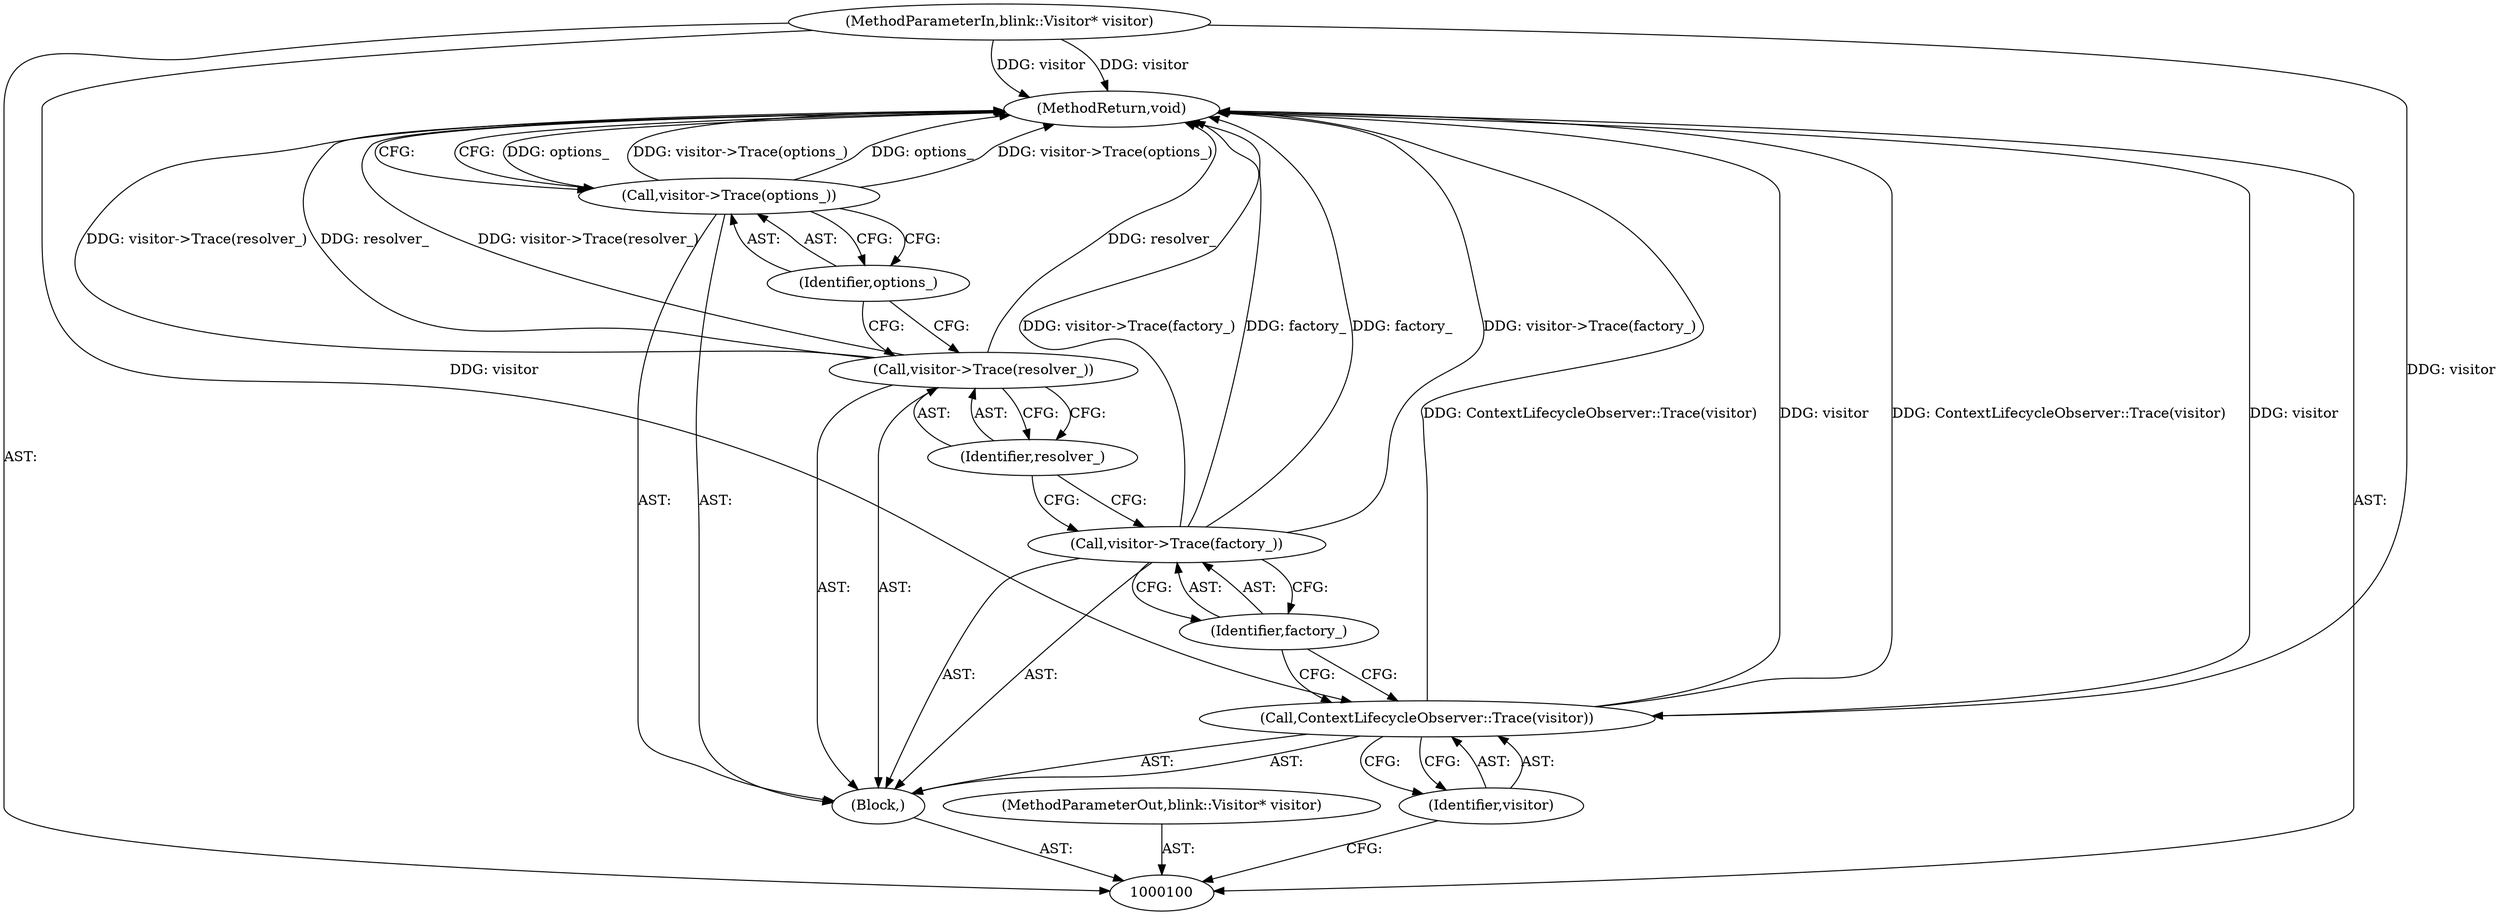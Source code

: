 digraph "0_Chrome_419c4bfbfb94849ed30dcab7c3aaf67afe238b27_4" {
"1000111" [label="(MethodReturn,void)"];
"1000101" [label="(MethodParameterIn,blink::Visitor* visitor)"];
"1000124" [label="(MethodParameterOut,blink::Visitor* visitor)"];
"1000102" [label="(Block,)"];
"1000103" [label="(Call,ContextLifecycleObserver::Trace(visitor))"];
"1000104" [label="(Identifier,visitor)"];
"1000106" [label="(Identifier,factory_)"];
"1000105" [label="(Call,visitor->Trace(factory_))"];
"1000108" [label="(Identifier,resolver_)"];
"1000107" [label="(Call,visitor->Trace(resolver_))"];
"1000110" [label="(Identifier,options_)"];
"1000109" [label="(Call,visitor->Trace(options_))"];
"1000111" -> "1000100"  [label="AST: "];
"1000111" -> "1000109"  [label="CFG: "];
"1000107" -> "1000111"  [label="DDG: resolver_"];
"1000107" -> "1000111"  [label="DDG: visitor->Trace(resolver_)"];
"1000103" -> "1000111"  [label="DDG: visitor"];
"1000103" -> "1000111"  [label="DDG: ContextLifecycleObserver::Trace(visitor)"];
"1000105" -> "1000111"  [label="DDG: visitor->Trace(factory_)"];
"1000105" -> "1000111"  [label="DDG: factory_"];
"1000101" -> "1000111"  [label="DDG: visitor"];
"1000109" -> "1000111"  [label="DDG: options_"];
"1000109" -> "1000111"  [label="DDG: visitor->Trace(options_)"];
"1000101" -> "1000100"  [label="AST: "];
"1000101" -> "1000111"  [label="DDG: visitor"];
"1000101" -> "1000103"  [label="DDG: visitor"];
"1000124" -> "1000100"  [label="AST: "];
"1000102" -> "1000100"  [label="AST: "];
"1000103" -> "1000102"  [label="AST: "];
"1000105" -> "1000102"  [label="AST: "];
"1000107" -> "1000102"  [label="AST: "];
"1000109" -> "1000102"  [label="AST: "];
"1000103" -> "1000102"  [label="AST: "];
"1000103" -> "1000104"  [label="CFG: "];
"1000104" -> "1000103"  [label="AST: "];
"1000106" -> "1000103"  [label="CFG: "];
"1000103" -> "1000111"  [label="DDG: visitor"];
"1000103" -> "1000111"  [label="DDG: ContextLifecycleObserver::Trace(visitor)"];
"1000101" -> "1000103"  [label="DDG: visitor"];
"1000104" -> "1000103"  [label="AST: "];
"1000104" -> "1000100"  [label="CFG: "];
"1000103" -> "1000104"  [label="CFG: "];
"1000106" -> "1000105"  [label="AST: "];
"1000106" -> "1000103"  [label="CFG: "];
"1000105" -> "1000106"  [label="CFG: "];
"1000105" -> "1000102"  [label="AST: "];
"1000105" -> "1000106"  [label="CFG: "];
"1000106" -> "1000105"  [label="AST: "];
"1000108" -> "1000105"  [label="CFG: "];
"1000105" -> "1000111"  [label="DDG: visitor->Trace(factory_)"];
"1000105" -> "1000111"  [label="DDG: factory_"];
"1000108" -> "1000107"  [label="AST: "];
"1000108" -> "1000105"  [label="CFG: "];
"1000107" -> "1000108"  [label="CFG: "];
"1000107" -> "1000102"  [label="AST: "];
"1000107" -> "1000108"  [label="CFG: "];
"1000108" -> "1000107"  [label="AST: "];
"1000110" -> "1000107"  [label="CFG: "];
"1000107" -> "1000111"  [label="DDG: resolver_"];
"1000107" -> "1000111"  [label="DDG: visitor->Trace(resolver_)"];
"1000110" -> "1000109"  [label="AST: "];
"1000110" -> "1000107"  [label="CFG: "];
"1000109" -> "1000110"  [label="CFG: "];
"1000109" -> "1000102"  [label="AST: "];
"1000109" -> "1000110"  [label="CFG: "];
"1000110" -> "1000109"  [label="AST: "];
"1000111" -> "1000109"  [label="CFG: "];
"1000109" -> "1000111"  [label="DDG: options_"];
"1000109" -> "1000111"  [label="DDG: visitor->Trace(options_)"];
}
